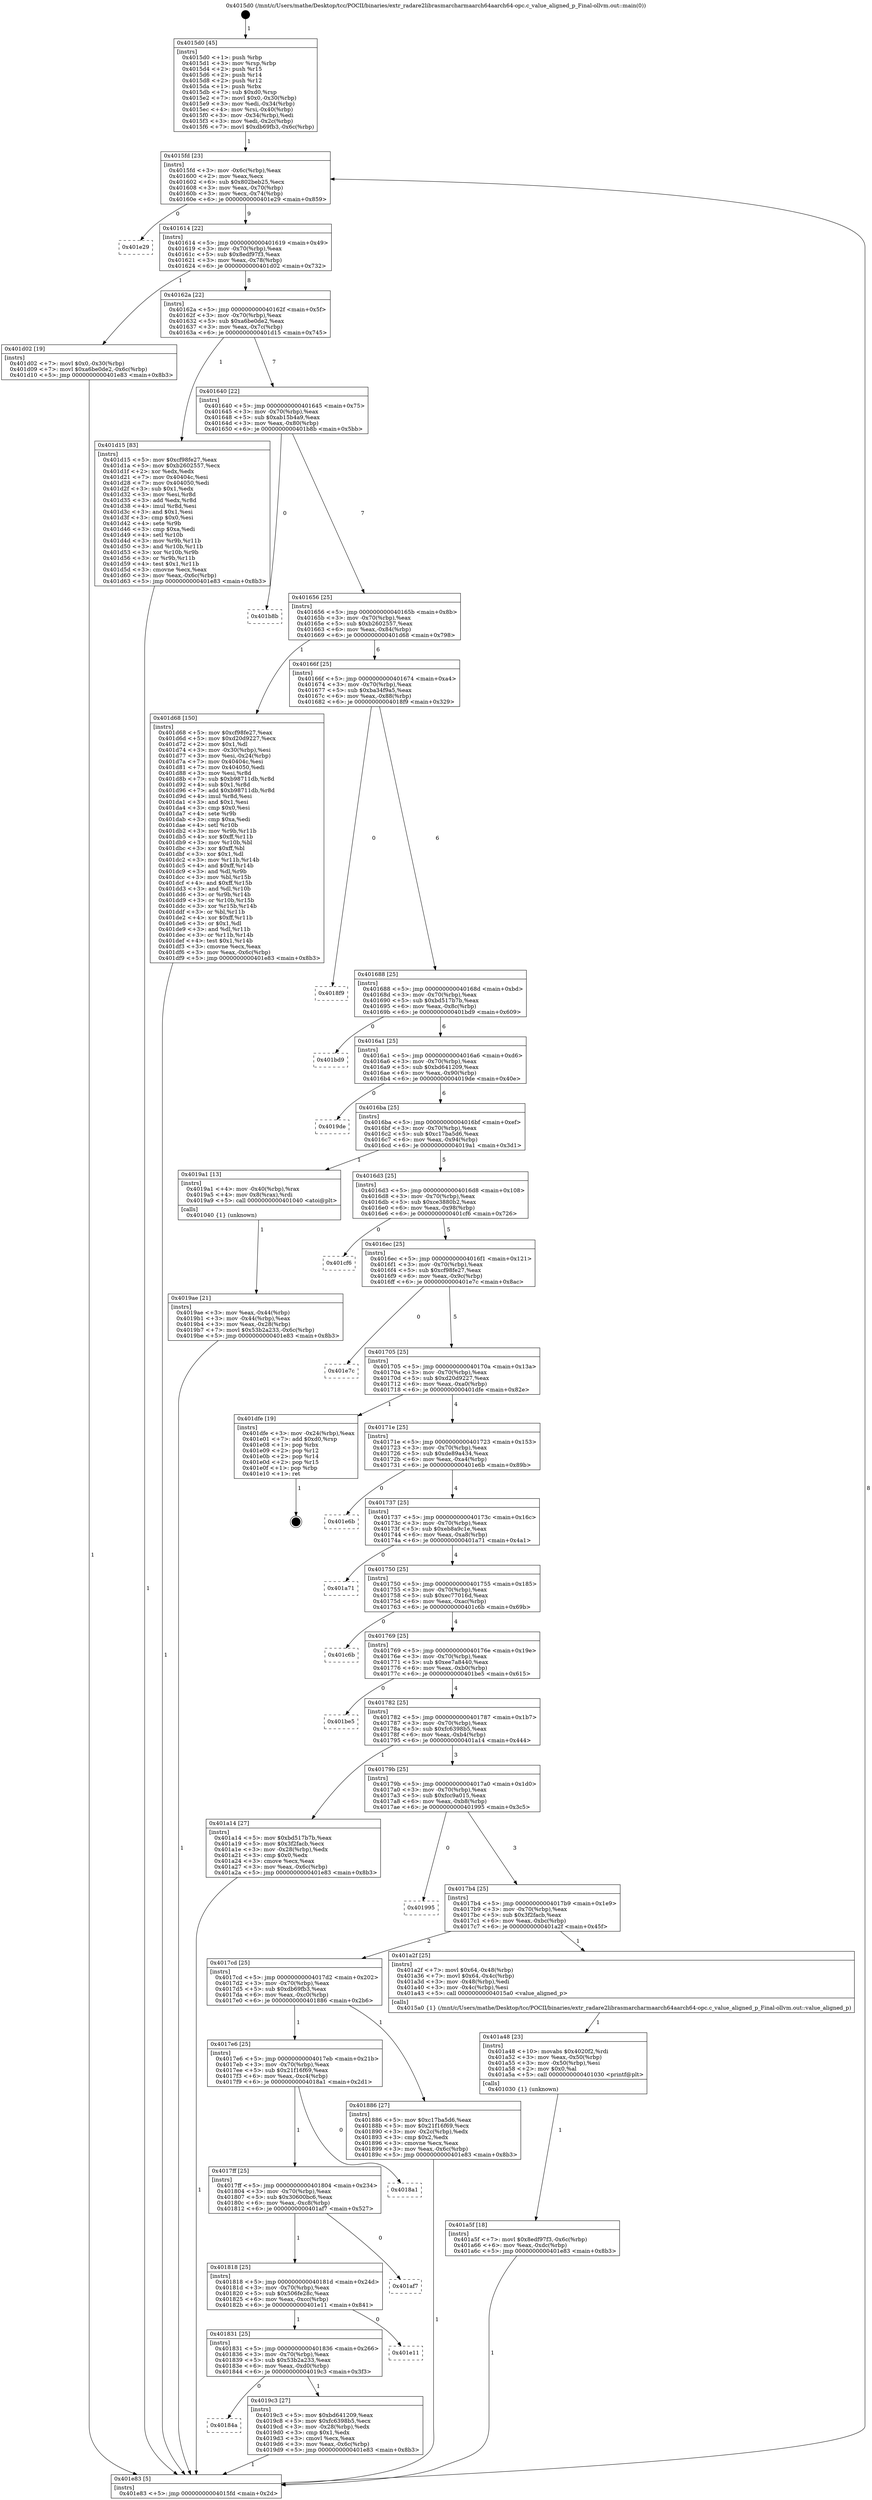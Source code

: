 digraph "0x4015d0" {
  label = "0x4015d0 (/mnt/c/Users/mathe/Desktop/tcc/POCII/binaries/extr_radare2librasmarcharmaarch64aarch64-opc.c_value_aligned_p_Final-ollvm.out::main(0))"
  labelloc = "t"
  node[shape=record]

  Entry [label="",width=0.3,height=0.3,shape=circle,fillcolor=black,style=filled]
  "0x4015fd" [label="{
     0x4015fd [23]\l
     | [instrs]\l
     &nbsp;&nbsp;0x4015fd \<+3\>: mov -0x6c(%rbp),%eax\l
     &nbsp;&nbsp;0x401600 \<+2\>: mov %eax,%ecx\l
     &nbsp;&nbsp;0x401602 \<+6\>: sub $0x802beb25,%ecx\l
     &nbsp;&nbsp;0x401608 \<+3\>: mov %eax,-0x70(%rbp)\l
     &nbsp;&nbsp;0x40160b \<+3\>: mov %ecx,-0x74(%rbp)\l
     &nbsp;&nbsp;0x40160e \<+6\>: je 0000000000401e29 \<main+0x859\>\l
  }"]
  "0x401e29" [label="{
     0x401e29\l
  }", style=dashed]
  "0x401614" [label="{
     0x401614 [22]\l
     | [instrs]\l
     &nbsp;&nbsp;0x401614 \<+5\>: jmp 0000000000401619 \<main+0x49\>\l
     &nbsp;&nbsp;0x401619 \<+3\>: mov -0x70(%rbp),%eax\l
     &nbsp;&nbsp;0x40161c \<+5\>: sub $0x8edf97f3,%eax\l
     &nbsp;&nbsp;0x401621 \<+3\>: mov %eax,-0x78(%rbp)\l
     &nbsp;&nbsp;0x401624 \<+6\>: je 0000000000401d02 \<main+0x732\>\l
  }"]
  Exit [label="",width=0.3,height=0.3,shape=circle,fillcolor=black,style=filled,peripheries=2]
  "0x401d02" [label="{
     0x401d02 [19]\l
     | [instrs]\l
     &nbsp;&nbsp;0x401d02 \<+7\>: movl $0x0,-0x30(%rbp)\l
     &nbsp;&nbsp;0x401d09 \<+7\>: movl $0xa6be0de2,-0x6c(%rbp)\l
     &nbsp;&nbsp;0x401d10 \<+5\>: jmp 0000000000401e83 \<main+0x8b3\>\l
  }"]
  "0x40162a" [label="{
     0x40162a [22]\l
     | [instrs]\l
     &nbsp;&nbsp;0x40162a \<+5\>: jmp 000000000040162f \<main+0x5f\>\l
     &nbsp;&nbsp;0x40162f \<+3\>: mov -0x70(%rbp),%eax\l
     &nbsp;&nbsp;0x401632 \<+5\>: sub $0xa6be0de2,%eax\l
     &nbsp;&nbsp;0x401637 \<+3\>: mov %eax,-0x7c(%rbp)\l
     &nbsp;&nbsp;0x40163a \<+6\>: je 0000000000401d15 \<main+0x745\>\l
  }"]
  "0x401a5f" [label="{
     0x401a5f [18]\l
     | [instrs]\l
     &nbsp;&nbsp;0x401a5f \<+7\>: movl $0x8edf97f3,-0x6c(%rbp)\l
     &nbsp;&nbsp;0x401a66 \<+6\>: mov %eax,-0xdc(%rbp)\l
     &nbsp;&nbsp;0x401a6c \<+5\>: jmp 0000000000401e83 \<main+0x8b3\>\l
  }"]
  "0x401d15" [label="{
     0x401d15 [83]\l
     | [instrs]\l
     &nbsp;&nbsp;0x401d15 \<+5\>: mov $0xcf98fe27,%eax\l
     &nbsp;&nbsp;0x401d1a \<+5\>: mov $0xb2602557,%ecx\l
     &nbsp;&nbsp;0x401d1f \<+2\>: xor %edx,%edx\l
     &nbsp;&nbsp;0x401d21 \<+7\>: mov 0x40404c,%esi\l
     &nbsp;&nbsp;0x401d28 \<+7\>: mov 0x404050,%edi\l
     &nbsp;&nbsp;0x401d2f \<+3\>: sub $0x1,%edx\l
     &nbsp;&nbsp;0x401d32 \<+3\>: mov %esi,%r8d\l
     &nbsp;&nbsp;0x401d35 \<+3\>: add %edx,%r8d\l
     &nbsp;&nbsp;0x401d38 \<+4\>: imul %r8d,%esi\l
     &nbsp;&nbsp;0x401d3c \<+3\>: and $0x1,%esi\l
     &nbsp;&nbsp;0x401d3f \<+3\>: cmp $0x0,%esi\l
     &nbsp;&nbsp;0x401d42 \<+4\>: sete %r9b\l
     &nbsp;&nbsp;0x401d46 \<+3\>: cmp $0xa,%edi\l
     &nbsp;&nbsp;0x401d49 \<+4\>: setl %r10b\l
     &nbsp;&nbsp;0x401d4d \<+3\>: mov %r9b,%r11b\l
     &nbsp;&nbsp;0x401d50 \<+3\>: and %r10b,%r11b\l
     &nbsp;&nbsp;0x401d53 \<+3\>: xor %r10b,%r9b\l
     &nbsp;&nbsp;0x401d56 \<+3\>: or %r9b,%r11b\l
     &nbsp;&nbsp;0x401d59 \<+4\>: test $0x1,%r11b\l
     &nbsp;&nbsp;0x401d5d \<+3\>: cmovne %ecx,%eax\l
     &nbsp;&nbsp;0x401d60 \<+3\>: mov %eax,-0x6c(%rbp)\l
     &nbsp;&nbsp;0x401d63 \<+5\>: jmp 0000000000401e83 \<main+0x8b3\>\l
  }"]
  "0x401640" [label="{
     0x401640 [22]\l
     | [instrs]\l
     &nbsp;&nbsp;0x401640 \<+5\>: jmp 0000000000401645 \<main+0x75\>\l
     &nbsp;&nbsp;0x401645 \<+3\>: mov -0x70(%rbp),%eax\l
     &nbsp;&nbsp;0x401648 \<+5\>: sub $0xab15b4a9,%eax\l
     &nbsp;&nbsp;0x40164d \<+3\>: mov %eax,-0x80(%rbp)\l
     &nbsp;&nbsp;0x401650 \<+6\>: je 0000000000401b8b \<main+0x5bb\>\l
  }"]
  "0x401a48" [label="{
     0x401a48 [23]\l
     | [instrs]\l
     &nbsp;&nbsp;0x401a48 \<+10\>: movabs $0x4020f2,%rdi\l
     &nbsp;&nbsp;0x401a52 \<+3\>: mov %eax,-0x50(%rbp)\l
     &nbsp;&nbsp;0x401a55 \<+3\>: mov -0x50(%rbp),%esi\l
     &nbsp;&nbsp;0x401a58 \<+2\>: mov $0x0,%al\l
     &nbsp;&nbsp;0x401a5a \<+5\>: call 0000000000401030 \<printf@plt\>\l
     | [calls]\l
     &nbsp;&nbsp;0x401030 \{1\} (unknown)\l
  }"]
  "0x401b8b" [label="{
     0x401b8b\l
  }", style=dashed]
  "0x401656" [label="{
     0x401656 [25]\l
     | [instrs]\l
     &nbsp;&nbsp;0x401656 \<+5\>: jmp 000000000040165b \<main+0x8b\>\l
     &nbsp;&nbsp;0x40165b \<+3\>: mov -0x70(%rbp),%eax\l
     &nbsp;&nbsp;0x40165e \<+5\>: sub $0xb2602557,%eax\l
     &nbsp;&nbsp;0x401663 \<+6\>: mov %eax,-0x84(%rbp)\l
     &nbsp;&nbsp;0x401669 \<+6\>: je 0000000000401d68 \<main+0x798\>\l
  }"]
  "0x40184a" [label="{
     0x40184a\l
  }", style=dashed]
  "0x401d68" [label="{
     0x401d68 [150]\l
     | [instrs]\l
     &nbsp;&nbsp;0x401d68 \<+5\>: mov $0xcf98fe27,%eax\l
     &nbsp;&nbsp;0x401d6d \<+5\>: mov $0xd20d9227,%ecx\l
     &nbsp;&nbsp;0x401d72 \<+2\>: mov $0x1,%dl\l
     &nbsp;&nbsp;0x401d74 \<+3\>: mov -0x30(%rbp),%esi\l
     &nbsp;&nbsp;0x401d77 \<+3\>: mov %esi,-0x24(%rbp)\l
     &nbsp;&nbsp;0x401d7a \<+7\>: mov 0x40404c,%esi\l
     &nbsp;&nbsp;0x401d81 \<+7\>: mov 0x404050,%edi\l
     &nbsp;&nbsp;0x401d88 \<+3\>: mov %esi,%r8d\l
     &nbsp;&nbsp;0x401d8b \<+7\>: sub $0xb98711db,%r8d\l
     &nbsp;&nbsp;0x401d92 \<+4\>: sub $0x1,%r8d\l
     &nbsp;&nbsp;0x401d96 \<+7\>: add $0xb98711db,%r8d\l
     &nbsp;&nbsp;0x401d9d \<+4\>: imul %r8d,%esi\l
     &nbsp;&nbsp;0x401da1 \<+3\>: and $0x1,%esi\l
     &nbsp;&nbsp;0x401da4 \<+3\>: cmp $0x0,%esi\l
     &nbsp;&nbsp;0x401da7 \<+4\>: sete %r9b\l
     &nbsp;&nbsp;0x401dab \<+3\>: cmp $0xa,%edi\l
     &nbsp;&nbsp;0x401dae \<+4\>: setl %r10b\l
     &nbsp;&nbsp;0x401db2 \<+3\>: mov %r9b,%r11b\l
     &nbsp;&nbsp;0x401db5 \<+4\>: xor $0xff,%r11b\l
     &nbsp;&nbsp;0x401db9 \<+3\>: mov %r10b,%bl\l
     &nbsp;&nbsp;0x401dbc \<+3\>: xor $0xff,%bl\l
     &nbsp;&nbsp;0x401dbf \<+3\>: xor $0x1,%dl\l
     &nbsp;&nbsp;0x401dc2 \<+3\>: mov %r11b,%r14b\l
     &nbsp;&nbsp;0x401dc5 \<+4\>: and $0xff,%r14b\l
     &nbsp;&nbsp;0x401dc9 \<+3\>: and %dl,%r9b\l
     &nbsp;&nbsp;0x401dcc \<+3\>: mov %bl,%r15b\l
     &nbsp;&nbsp;0x401dcf \<+4\>: and $0xff,%r15b\l
     &nbsp;&nbsp;0x401dd3 \<+3\>: and %dl,%r10b\l
     &nbsp;&nbsp;0x401dd6 \<+3\>: or %r9b,%r14b\l
     &nbsp;&nbsp;0x401dd9 \<+3\>: or %r10b,%r15b\l
     &nbsp;&nbsp;0x401ddc \<+3\>: xor %r15b,%r14b\l
     &nbsp;&nbsp;0x401ddf \<+3\>: or %bl,%r11b\l
     &nbsp;&nbsp;0x401de2 \<+4\>: xor $0xff,%r11b\l
     &nbsp;&nbsp;0x401de6 \<+3\>: or $0x1,%dl\l
     &nbsp;&nbsp;0x401de9 \<+3\>: and %dl,%r11b\l
     &nbsp;&nbsp;0x401dec \<+3\>: or %r11b,%r14b\l
     &nbsp;&nbsp;0x401def \<+4\>: test $0x1,%r14b\l
     &nbsp;&nbsp;0x401df3 \<+3\>: cmovne %ecx,%eax\l
     &nbsp;&nbsp;0x401df6 \<+3\>: mov %eax,-0x6c(%rbp)\l
     &nbsp;&nbsp;0x401df9 \<+5\>: jmp 0000000000401e83 \<main+0x8b3\>\l
  }"]
  "0x40166f" [label="{
     0x40166f [25]\l
     | [instrs]\l
     &nbsp;&nbsp;0x40166f \<+5\>: jmp 0000000000401674 \<main+0xa4\>\l
     &nbsp;&nbsp;0x401674 \<+3\>: mov -0x70(%rbp),%eax\l
     &nbsp;&nbsp;0x401677 \<+5\>: sub $0xba34f9a5,%eax\l
     &nbsp;&nbsp;0x40167c \<+6\>: mov %eax,-0x88(%rbp)\l
     &nbsp;&nbsp;0x401682 \<+6\>: je 00000000004018f9 \<main+0x329\>\l
  }"]
  "0x4019c3" [label="{
     0x4019c3 [27]\l
     | [instrs]\l
     &nbsp;&nbsp;0x4019c3 \<+5\>: mov $0xbd641209,%eax\l
     &nbsp;&nbsp;0x4019c8 \<+5\>: mov $0xfc6398b5,%ecx\l
     &nbsp;&nbsp;0x4019cd \<+3\>: mov -0x28(%rbp),%edx\l
     &nbsp;&nbsp;0x4019d0 \<+3\>: cmp $0x1,%edx\l
     &nbsp;&nbsp;0x4019d3 \<+3\>: cmovl %ecx,%eax\l
     &nbsp;&nbsp;0x4019d6 \<+3\>: mov %eax,-0x6c(%rbp)\l
     &nbsp;&nbsp;0x4019d9 \<+5\>: jmp 0000000000401e83 \<main+0x8b3\>\l
  }"]
  "0x4018f9" [label="{
     0x4018f9\l
  }", style=dashed]
  "0x401688" [label="{
     0x401688 [25]\l
     | [instrs]\l
     &nbsp;&nbsp;0x401688 \<+5\>: jmp 000000000040168d \<main+0xbd\>\l
     &nbsp;&nbsp;0x40168d \<+3\>: mov -0x70(%rbp),%eax\l
     &nbsp;&nbsp;0x401690 \<+5\>: sub $0xbd517b7b,%eax\l
     &nbsp;&nbsp;0x401695 \<+6\>: mov %eax,-0x8c(%rbp)\l
     &nbsp;&nbsp;0x40169b \<+6\>: je 0000000000401bd9 \<main+0x609\>\l
  }"]
  "0x401831" [label="{
     0x401831 [25]\l
     | [instrs]\l
     &nbsp;&nbsp;0x401831 \<+5\>: jmp 0000000000401836 \<main+0x266\>\l
     &nbsp;&nbsp;0x401836 \<+3\>: mov -0x70(%rbp),%eax\l
     &nbsp;&nbsp;0x401839 \<+5\>: sub $0x53b2a233,%eax\l
     &nbsp;&nbsp;0x40183e \<+6\>: mov %eax,-0xd0(%rbp)\l
     &nbsp;&nbsp;0x401844 \<+6\>: je 00000000004019c3 \<main+0x3f3\>\l
  }"]
  "0x401bd9" [label="{
     0x401bd9\l
  }", style=dashed]
  "0x4016a1" [label="{
     0x4016a1 [25]\l
     | [instrs]\l
     &nbsp;&nbsp;0x4016a1 \<+5\>: jmp 00000000004016a6 \<main+0xd6\>\l
     &nbsp;&nbsp;0x4016a6 \<+3\>: mov -0x70(%rbp),%eax\l
     &nbsp;&nbsp;0x4016a9 \<+5\>: sub $0xbd641209,%eax\l
     &nbsp;&nbsp;0x4016ae \<+6\>: mov %eax,-0x90(%rbp)\l
     &nbsp;&nbsp;0x4016b4 \<+6\>: je 00000000004019de \<main+0x40e\>\l
  }"]
  "0x401e11" [label="{
     0x401e11\l
  }", style=dashed]
  "0x4019de" [label="{
     0x4019de\l
  }", style=dashed]
  "0x4016ba" [label="{
     0x4016ba [25]\l
     | [instrs]\l
     &nbsp;&nbsp;0x4016ba \<+5\>: jmp 00000000004016bf \<main+0xef\>\l
     &nbsp;&nbsp;0x4016bf \<+3\>: mov -0x70(%rbp),%eax\l
     &nbsp;&nbsp;0x4016c2 \<+5\>: sub $0xc17ba5d6,%eax\l
     &nbsp;&nbsp;0x4016c7 \<+6\>: mov %eax,-0x94(%rbp)\l
     &nbsp;&nbsp;0x4016cd \<+6\>: je 00000000004019a1 \<main+0x3d1\>\l
  }"]
  "0x401818" [label="{
     0x401818 [25]\l
     | [instrs]\l
     &nbsp;&nbsp;0x401818 \<+5\>: jmp 000000000040181d \<main+0x24d\>\l
     &nbsp;&nbsp;0x40181d \<+3\>: mov -0x70(%rbp),%eax\l
     &nbsp;&nbsp;0x401820 \<+5\>: sub $0x506fe28c,%eax\l
     &nbsp;&nbsp;0x401825 \<+6\>: mov %eax,-0xcc(%rbp)\l
     &nbsp;&nbsp;0x40182b \<+6\>: je 0000000000401e11 \<main+0x841\>\l
  }"]
  "0x4019a1" [label="{
     0x4019a1 [13]\l
     | [instrs]\l
     &nbsp;&nbsp;0x4019a1 \<+4\>: mov -0x40(%rbp),%rax\l
     &nbsp;&nbsp;0x4019a5 \<+4\>: mov 0x8(%rax),%rdi\l
     &nbsp;&nbsp;0x4019a9 \<+5\>: call 0000000000401040 \<atoi@plt\>\l
     | [calls]\l
     &nbsp;&nbsp;0x401040 \{1\} (unknown)\l
  }"]
  "0x4016d3" [label="{
     0x4016d3 [25]\l
     | [instrs]\l
     &nbsp;&nbsp;0x4016d3 \<+5\>: jmp 00000000004016d8 \<main+0x108\>\l
     &nbsp;&nbsp;0x4016d8 \<+3\>: mov -0x70(%rbp),%eax\l
     &nbsp;&nbsp;0x4016db \<+5\>: sub $0xce3880b2,%eax\l
     &nbsp;&nbsp;0x4016e0 \<+6\>: mov %eax,-0x98(%rbp)\l
     &nbsp;&nbsp;0x4016e6 \<+6\>: je 0000000000401cf6 \<main+0x726\>\l
  }"]
  "0x401af7" [label="{
     0x401af7\l
  }", style=dashed]
  "0x401cf6" [label="{
     0x401cf6\l
  }", style=dashed]
  "0x4016ec" [label="{
     0x4016ec [25]\l
     | [instrs]\l
     &nbsp;&nbsp;0x4016ec \<+5\>: jmp 00000000004016f1 \<main+0x121\>\l
     &nbsp;&nbsp;0x4016f1 \<+3\>: mov -0x70(%rbp),%eax\l
     &nbsp;&nbsp;0x4016f4 \<+5\>: sub $0xcf98fe27,%eax\l
     &nbsp;&nbsp;0x4016f9 \<+6\>: mov %eax,-0x9c(%rbp)\l
     &nbsp;&nbsp;0x4016ff \<+6\>: je 0000000000401e7c \<main+0x8ac\>\l
  }"]
  "0x4017ff" [label="{
     0x4017ff [25]\l
     | [instrs]\l
     &nbsp;&nbsp;0x4017ff \<+5\>: jmp 0000000000401804 \<main+0x234\>\l
     &nbsp;&nbsp;0x401804 \<+3\>: mov -0x70(%rbp),%eax\l
     &nbsp;&nbsp;0x401807 \<+5\>: sub $0x30600bc6,%eax\l
     &nbsp;&nbsp;0x40180c \<+6\>: mov %eax,-0xc8(%rbp)\l
     &nbsp;&nbsp;0x401812 \<+6\>: je 0000000000401af7 \<main+0x527\>\l
  }"]
  "0x401e7c" [label="{
     0x401e7c\l
  }", style=dashed]
  "0x401705" [label="{
     0x401705 [25]\l
     | [instrs]\l
     &nbsp;&nbsp;0x401705 \<+5\>: jmp 000000000040170a \<main+0x13a\>\l
     &nbsp;&nbsp;0x40170a \<+3\>: mov -0x70(%rbp),%eax\l
     &nbsp;&nbsp;0x40170d \<+5\>: sub $0xd20d9227,%eax\l
     &nbsp;&nbsp;0x401712 \<+6\>: mov %eax,-0xa0(%rbp)\l
     &nbsp;&nbsp;0x401718 \<+6\>: je 0000000000401dfe \<main+0x82e\>\l
  }"]
  "0x4018a1" [label="{
     0x4018a1\l
  }", style=dashed]
  "0x401dfe" [label="{
     0x401dfe [19]\l
     | [instrs]\l
     &nbsp;&nbsp;0x401dfe \<+3\>: mov -0x24(%rbp),%eax\l
     &nbsp;&nbsp;0x401e01 \<+7\>: add $0xd0,%rsp\l
     &nbsp;&nbsp;0x401e08 \<+1\>: pop %rbx\l
     &nbsp;&nbsp;0x401e09 \<+2\>: pop %r12\l
     &nbsp;&nbsp;0x401e0b \<+2\>: pop %r14\l
     &nbsp;&nbsp;0x401e0d \<+2\>: pop %r15\l
     &nbsp;&nbsp;0x401e0f \<+1\>: pop %rbp\l
     &nbsp;&nbsp;0x401e10 \<+1\>: ret\l
  }"]
  "0x40171e" [label="{
     0x40171e [25]\l
     | [instrs]\l
     &nbsp;&nbsp;0x40171e \<+5\>: jmp 0000000000401723 \<main+0x153\>\l
     &nbsp;&nbsp;0x401723 \<+3\>: mov -0x70(%rbp),%eax\l
     &nbsp;&nbsp;0x401726 \<+5\>: sub $0xde89a434,%eax\l
     &nbsp;&nbsp;0x40172b \<+6\>: mov %eax,-0xa4(%rbp)\l
     &nbsp;&nbsp;0x401731 \<+6\>: je 0000000000401e6b \<main+0x89b\>\l
  }"]
  "0x4019ae" [label="{
     0x4019ae [21]\l
     | [instrs]\l
     &nbsp;&nbsp;0x4019ae \<+3\>: mov %eax,-0x44(%rbp)\l
     &nbsp;&nbsp;0x4019b1 \<+3\>: mov -0x44(%rbp),%eax\l
     &nbsp;&nbsp;0x4019b4 \<+3\>: mov %eax,-0x28(%rbp)\l
     &nbsp;&nbsp;0x4019b7 \<+7\>: movl $0x53b2a233,-0x6c(%rbp)\l
     &nbsp;&nbsp;0x4019be \<+5\>: jmp 0000000000401e83 \<main+0x8b3\>\l
  }"]
  "0x401e6b" [label="{
     0x401e6b\l
  }", style=dashed]
  "0x401737" [label="{
     0x401737 [25]\l
     | [instrs]\l
     &nbsp;&nbsp;0x401737 \<+5\>: jmp 000000000040173c \<main+0x16c\>\l
     &nbsp;&nbsp;0x40173c \<+3\>: mov -0x70(%rbp),%eax\l
     &nbsp;&nbsp;0x40173f \<+5\>: sub $0xeb8a9c1e,%eax\l
     &nbsp;&nbsp;0x401744 \<+6\>: mov %eax,-0xa8(%rbp)\l
     &nbsp;&nbsp;0x40174a \<+6\>: je 0000000000401a71 \<main+0x4a1\>\l
  }"]
  "0x4015d0" [label="{
     0x4015d0 [45]\l
     | [instrs]\l
     &nbsp;&nbsp;0x4015d0 \<+1\>: push %rbp\l
     &nbsp;&nbsp;0x4015d1 \<+3\>: mov %rsp,%rbp\l
     &nbsp;&nbsp;0x4015d4 \<+2\>: push %r15\l
     &nbsp;&nbsp;0x4015d6 \<+2\>: push %r14\l
     &nbsp;&nbsp;0x4015d8 \<+2\>: push %r12\l
     &nbsp;&nbsp;0x4015da \<+1\>: push %rbx\l
     &nbsp;&nbsp;0x4015db \<+7\>: sub $0xd0,%rsp\l
     &nbsp;&nbsp;0x4015e2 \<+7\>: movl $0x0,-0x30(%rbp)\l
     &nbsp;&nbsp;0x4015e9 \<+3\>: mov %edi,-0x34(%rbp)\l
     &nbsp;&nbsp;0x4015ec \<+4\>: mov %rsi,-0x40(%rbp)\l
     &nbsp;&nbsp;0x4015f0 \<+3\>: mov -0x34(%rbp),%edi\l
     &nbsp;&nbsp;0x4015f3 \<+3\>: mov %edi,-0x2c(%rbp)\l
     &nbsp;&nbsp;0x4015f6 \<+7\>: movl $0xdb69fb3,-0x6c(%rbp)\l
  }"]
  "0x401a71" [label="{
     0x401a71\l
  }", style=dashed]
  "0x401750" [label="{
     0x401750 [25]\l
     | [instrs]\l
     &nbsp;&nbsp;0x401750 \<+5\>: jmp 0000000000401755 \<main+0x185\>\l
     &nbsp;&nbsp;0x401755 \<+3\>: mov -0x70(%rbp),%eax\l
     &nbsp;&nbsp;0x401758 \<+5\>: sub $0xec77016d,%eax\l
     &nbsp;&nbsp;0x40175d \<+6\>: mov %eax,-0xac(%rbp)\l
     &nbsp;&nbsp;0x401763 \<+6\>: je 0000000000401c6b \<main+0x69b\>\l
  }"]
  "0x401e83" [label="{
     0x401e83 [5]\l
     | [instrs]\l
     &nbsp;&nbsp;0x401e83 \<+5\>: jmp 00000000004015fd \<main+0x2d\>\l
  }"]
  "0x401c6b" [label="{
     0x401c6b\l
  }", style=dashed]
  "0x401769" [label="{
     0x401769 [25]\l
     | [instrs]\l
     &nbsp;&nbsp;0x401769 \<+5\>: jmp 000000000040176e \<main+0x19e\>\l
     &nbsp;&nbsp;0x40176e \<+3\>: mov -0x70(%rbp),%eax\l
     &nbsp;&nbsp;0x401771 \<+5\>: sub $0xee7a8440,%eax\l
     &nbsp;&nbsp;0x401776 \<+6\>: mov %eax,-0xb0(%rbp)\l
     &nbsp;&nbsp;0x40177c \<+6\>: je 0000000000401be5 \<main+0x615\>\l
  }"]
  "0x4017e6" [label="{
     0x4017e6 [25]\l
     | [instrs]\l
     &nbsp;&nbsp;0x4017e6 \<+5\>: jmp 00000000004017eb \<main+0x21b\>\l
     &nbsp;&nbsp;0x4017eb \<+3\>: mov -0x70(%rbp),%eax\l
     &nbsp;&nbsp;0x4017ee \<+5\>: sub $0x21f16f69,%eax\l
     &nbsp;&nbsp;0x4017f3 \<+6\>: mov %eax,-0xc4(%rbp)\l
     &nbsp;&nbsp;0x4017f9 \<+6\>: je 00000000004018a1 \<main+0x2d1\>\l
  }"]
  "0x401be5" [label="{
     0x401be5\l
  }", style=dashed]
  "0x401782" [label="{
     0x401782 [25]\l
     | [instrs]\l
     &nbsp;&nbsp;0x401782 \<+5\>: jmp 0000000000401787 \<main+0x1b7\>\l
     &nbsp;&nbsp;0x401787 \<+3\>: mov -0x70(%rbp),%eax\l
     &nbsp;&nbsp;0x40178a \<+5\>: sub $0xfc6398b5,%eax\l
     &nbsp;&nbsp;0x40178f \<+6\>: mov %eax,-0xb4(%rbp)\l
     &nbsp;&nbsp;0x401795 \<+6\>: je 0000000000401a14 \<main+0x444\>\l
  }"]
  "0x401886" [label="{
     0x401886 [27]\l
     | [instrs]\l
     &nbsp;&nbsp;0x401886 \<+5\>: mov $0xc17ba5d6,%eax\l
     &nbsp;&nbsp;0x40188b \<+5\>: mov $0x21f16f69,%ecx\l
     &nbsp;&nbsp;0x401890 \<+3\>: mov -0x2c(%rbp),%edx\l
     &nbsp;&nbsp;0x401893 \<+3\>: cmp $0x2,%edx\l
     &nbsp;&nbsp;0x401896 \<+3\>: cmovne %ecx,%eax\l
     &nbsp;&nbsp;0x401899 \<+3\>: mov %eax,-0x6c(%rbp)\l
     &nbsp;&nbsp;0x40189c \<+5\>: jmp 0000000000401e83 \<main+0x8b3\>\l
  }"]
  "0x401a14" [label="{
     0x401a14 [27]\l
     | [instrs]\l
     &nbsp;&nbsp;0x401a14 \<+5\>: mov $0xbd517b7b,%eax\l
     &nbsp;&nbsp;0x401a19 \<+5\>: mov $0x3f2facb,%ecx\l
     &nbsp;&nbsp;0x401a1e \<+3\>: mov -0x28(%rbp),%edx\l
     &nbsp;&nbsp;0x401a21 \<+3\>: cmp $0x0,%edx\l
     &nbsp;&nbsp;0x401a24 \<+3\>: cmove %ecx,%eax\l
     &nbsp;&nbsp;0x401a27 \<+3\>: mov %eax,-0x6c(%rbp)\l
     &nbsp;&nbsp;0x401a2a \<+5\>: jmp 0000000000401e83 \<main+0x8b3\>\l
  }"]
  "0x40179b" [label="{
     0x40179b [25]\l
     | [instrs]\l
     &nbsp;&nbsp;0x40179b \<+5\>: jmp 00000000004017a0 \<main+0x1d0\>\l
     &nbsp;&nbsp;0x4017a0 \<+3\>: mov -0x70(%rbp),%eax\l
     &nbsp;&nbsp;0x4017a3 \<+5\>: sub $0xfcc9a015,%eax\l
     &nbsp;&nbsp;0x4017a8 \<+6\>: mov %eax,-0xb8(%rbp)\l
     &nbsp;&nbsp;0x4017ae \<+6\>: je 0000000000401995 \<main+0x3c5\>\l
  }"]
  "0x4017cd" [label="{
     0x4017cd [25]\l
     | [instrs]\l
     &nbsp;&nbsp;0x4017cd \<+5\>: jmp 00000000004017d2 \<main+0x202\>\l
     &nbsp;&nbsp;0x4017d2 \<+3\>: mov -0x70(%rbp),%eax\l
     &nbsp;&nbsp;0x4017d5 \<+5\>: sub $0xdb69fb3,%eax\l
     &nbsp;&nbsp;0x4017da \<+6\>: mov %eax,-0xc0(%rbp)\l
     &nbsp;&nbsp;0x4017e0 \<+6\>: je 0000000000401886 \<main+0x2b6\>\l
  }"]
  "0x401995" [label="{
     0x401995\l
  }", style=dashed]
  "0x4017b4" [label="{
     0x4017b4 [25]\l
     | [instrs]\l
     &nbsp;&nbsp;0x4017b4 \<+5\>: jmp 00000000004017b9 \<main+0x1e9\>\l
     &nbsp;&nbsp;0x4017b9 \<+3\>: mov -0x70(%rbp),%eax\l
     &nbsp;&nbsp;0x4017bc \<+5\>: sub $0x3f2facb,%eax\l
     &nbsp;&nbsp;0x4017c1 \<+6\>: mov %eax,-0xbc(%rbp)\l
     &nbsp;&nbsp;0x4017c7 \<+6\>: je 0000000000401a2f \<main+0x45f\>\l
  }"]
  "0x401a2f" [label="{
     0x401a2f [25]\l
     | [instrs]\l
     &nbsp;&nbsp;0x401a2f \<+7\>: movl $0x64,-0x48(%rbp)\l
     &nbsp;&nbsp;0x401a36 \<+7\>: movl $0x64,-0x4c(%rbp)\l
     &nbsp;&nbsp;0x401a3d \<+3\>: mov -0x48(%rbp),%edi\l
     &nbsp;&nbsp;0x401a40 \<+3\>: mov -0x4c(%rbp),%esi\l
     &nbsp;&nbsp;0x401a43 \<+5\>: call 00000000004015a0 \<value_aligned_p\>\l
     | [calls]\l
     &nbsp;&nbsp;0x4015a0 \{1\} (/mnt/c/Users/mathe/Desktop/tcc/POCII/binaries/extr_radare2librasmarcharmaarch64aarch64-opc.c_value_aligned_p_Final-ollvm.out::value_aligned_p)\l
  }"]
  Entry -> "0x4015d0" [label=" 1"]
  "0x4015fd" -> "0x401e29" [label=" 0"]
  "0x4015fd" -> "0x401614" [label=" 9"]
  "0x401dfe" -> Exit [label=" 1"]
  "0x401614" -> "0x401d02" [label=" 1"]
  "0x401614" -> "0x40162a" [label=" 8"]
  "0x401d68" -> "0x401e83" [label=" 1"]
  "0x40162a" -> "0x401d15" [label=" 1"]
  "0x40162a" -> "0x401640" [label=" 7"]
  "0x401d15" -> "0x401e83" [label=" 1"]
  "0x401640" -> "0x401b8b" [label=" 0"]
  "0x401640" -> "0x401656" [label=" 7"]
  "0x401d02" -> "0x401e83" [label=" 1"]
  "0x401656" -> "0x401d68" [label=" 1"]
  "0x401656" -> "0x40166f" [label=" 6"]
  "0x401a5f" -> "0x401e83" [label=" 1"]
  "0x40166f" -> "0x4018f9" [label=" 0"]
  "0x40166f" -> "0x401688" [label=" 6"]
  "0x401a48" -> "0x401a5f" [label=" 1"]
  "0x401688" -> "0x401bd9" [label=" 0"]
  "0x401688" -> "0x4016a1" [label=" 6"]
  "0x401a14" -> "0x401e83" [label=" 1"]
  "0x4016a1" -> "0x4019de" [label=" 0"]
  "0x4016a1" -> "0x4016ba" [label=" 6"]
  "0x4019c3" -> "0x401e83" [label=" 1"]
  "0x4016ba" -> "0x4019a1" [label=" 1"]
  "0x4016ba" -> "0x4016d3" [label=" 5"]
  "0x401831" -> "0x4019c3" [label=" 1"]
  "0x4016d3" -> "0x401cf6" [label=" 0"]
  "0x4016d3" -> "0x4016ec" [label=" 5"]
  "0x401a2f" -> "0x401a48" [label=" 1"]
  "0x4016ec" -> "0x401e7c" [label=" 0"]
  "0x4016ec" -> "0x401705" [label=" 5"]
  "0x401818" -> "0x401e11" [label=" 0"]
  "0x401705" -> "0x401dfe" [label=" 1"]
  "0x401705" -> "0x40171e" [label=" 4"]
  "0x401831" -> "0x40184a" [label=" 0"]
  "0x40171e" -> "0x401e6b" [label=" 0"]
  "0x40171e" -> "0x401737" [label=" 4"]
  "0x4017ff" -> "0x401af7" [label=" 0"]
  "0x401737" -> "0x401a71" [label=" 0"]
  "0x401737" -> "0x401750" [label=" 4"]
  "0x401818" -> "0x401831" [label=" 1"]
  "0x401750" -> "0x401c6b" [label=" 0"]
  "0x401750" -> "0x401769" [label=" 4"]
  "0x4017e6" -> "0x4017ff" [label=" 1"]
  "0x401769" -> "0x401be5" [label=" 0"]
  "0x401769" -> "0x401782" [label=" 4"]
  "0x4017e6" -> "0x4018a1" [label=" 0"]
  "0x401782" -> "0x401a14" [label=" 1"]
  "0x401782" -> "0x40179b" [label=" 3"]
  "0x4017ff" -> "0x401818" [label=" 1"]
  "0x40179b" -> "0x401995" [label=" 0"]
  "0x40179b" -> "0x4017b4" [label=" 3"]
  "0x4019a1" -> "0x4019ae" [label=" 1"]
  "0x4017b4" -> "0x401a2f" [label=" 1"]
  "0x4017b4" -> "0x4017cd" [label=" 2"]
  "0x4019ae" -> "0x401e83" [label=" 1"]
  "0x4017cd" -> "0x401886" [label=" 1"]
  "0x4017cd" -> "0x4017e6" [label=" 1"]
  "0x401886" -> "0x401e83" [label=" 1"]
  "0x4015d0" -> "0x4015fd" [label=" 1"]
  "0x401e83" -> "0x4015fd" [label=" 8"]
}
